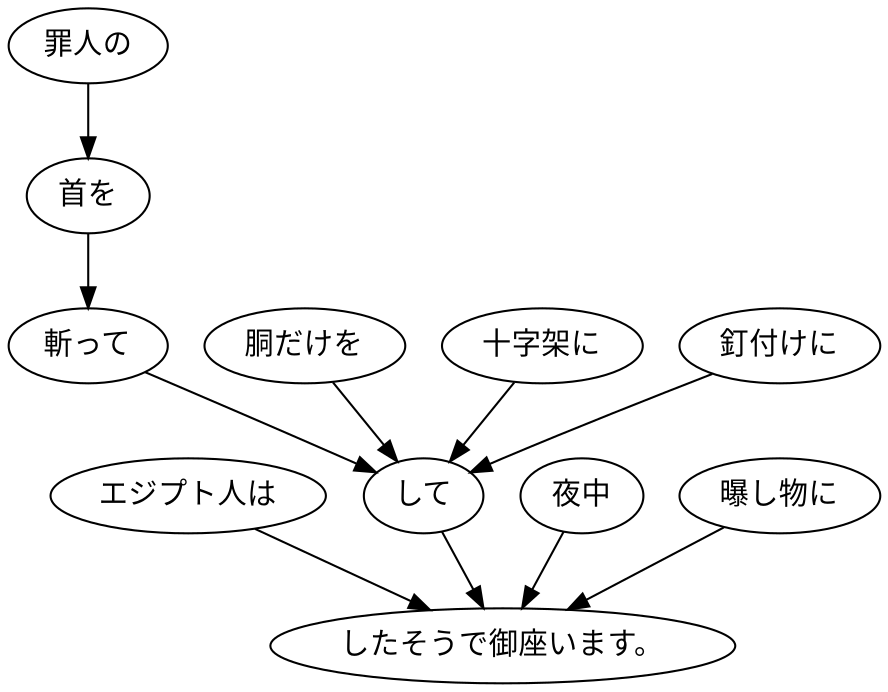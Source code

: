 digraph graph1488 {
	node0 [label="エジプト人は"];
	node1 [label="罪人の"];
	node2 [label="首を"];
	node3 [label="斬って"];
	node4 [label="胴だけを"];
	node5 [label="十字架に"];
	node6 [label="釘付けに"];
	node7 [label="して"];
	node8 [label="夜中"];
	node9 [label="曝し物に"];
	node10 [label="したそうで御座います。"];
	node0 -> node10;
	node1 -> node2;
	node2 -> node3;
	node3 -> node7;
	node4 -> node7;
	node5 -> node7;
	node6 -> node7;
	node7 -> node10;
	node8 -> node10;
	node9 -> node10;
}
